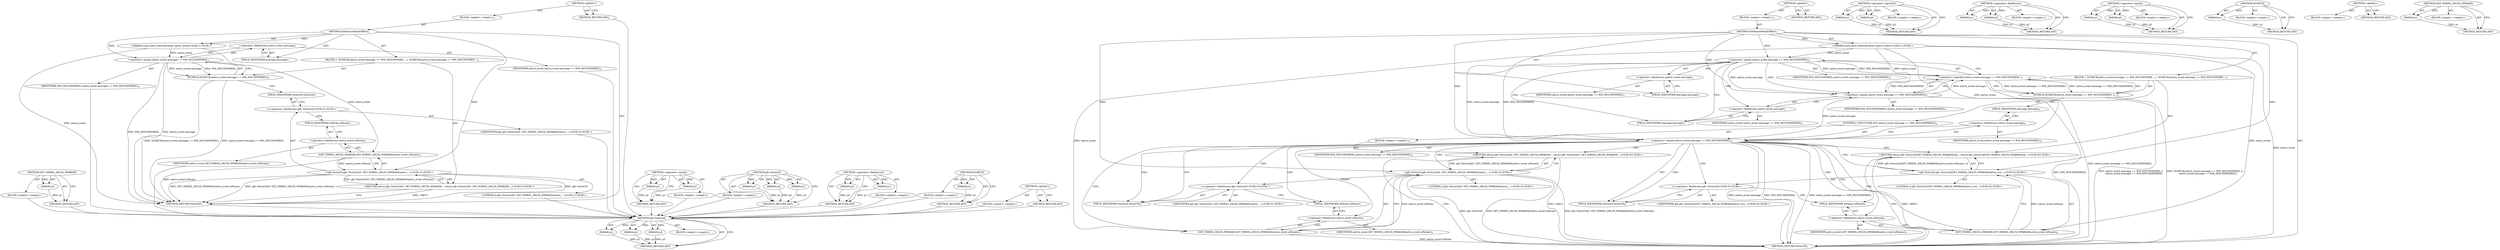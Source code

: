 digraph "GET_WHEEL_DELTA_WPARAM" {
vulnerable_68 [label=<(METHOD,GET_WHEEL_DELTA_WPARAM)>];
vulnerable_69 [label=<(PARAM,p1)>];
vulnerable_70 [label=<(BLOCK,&lt;empty&gt;,&lt;empty&gt;)>];
vulnerable_71 [label=<(METHOD_RETURN,ANY)>];
vulnerable_6 [label=<(METHOD,&lt;global&gt;)<SUB>1</SUB>>];
vulnerable_7 [label=<(BLOCK,&lt;empty&gt;,&lt;empty&gt;)<SUB>1</SUB>>];
vulnerable_8 [label=<(METHOD,GetMouseWheelOffset)<SUB>1</SUB>>];
vulnerable_9 [label="<(PARAM,const base::NativeEvent&amp; native_event)<SUB>1</SUB>>"];
vulnerable_10 [label=<(BLOCK,{
  DCHECK(native_event.message == WM_MOUSEWHEE...,{
  DCHECK(native_event.message == WM_MOUSEWHEE...)<SUB>1</SUB>>];
vulnerable_11 [label=<(DCHECK,DCHECK(native_event.message == WM_MOUSEWHEEL))<SUB>2</SUB>>];
vulnerable_12 [label=<(&lt;operator&gt;.equals,native_event.message == WM_MOUSEWHEEL)<SUB>2</SUB>>];
vulnerable_13 [label=<(&lt;operator&gt;.fieldAccess,native_event.message)<SUB>2</SUB>>];
vulnerable_14 [label=<(IDENTIFIER,native_event,native_event.message == WM_MOUSEWHEEL)<SUB>2</SUB>>];
vulnerable_15 [label=<(FIELD_IDENTIFIER,message,message)<SUB>2</SUB>>];
vulnerable_16 [label=<(IDENTIFIER,WM_MOUSEWHEEL,native_event.message == WM_MOUSEWHEEL)<SUB>2</SUB>>];
vulnerable_17 [label="<(RETURN,return gfx::Vector2d(0, GET_WHEEL_DELTA_WPARAM(...,return gfx::Vector2d(0, GET_WHEEL_DELTA_WPARAM(...)<SUB>3</SUB>>"];
vulnerable_18 [label="<(gfx.Vector2d,gfx::Vector2d(0, GET_WHEEL_DELTA_WPARAM(native_...)<SUB>3</SUB>>"];
vulnerable_19 [label="<(&lt;operator&gt;.fieldAccess,gfx::Vector2d)<SUB>3</SUB>>"];
vulnerable_20 [label="<(IDENTIFIER,gfx,gfx::Vector2d(0, GET_WHEEL_DELTA_WPARAM(native_...)<SUB>3</SUB>>"];
vulnerable_21 [label=<(FIELD_IDENTIFIER,Vector2d,Vector2d)<SUB>3</SUB>>];
vulnerable_22 [label="<(LITERAL,0,gfx::Vector2d(0, GET_WHEEL_DELTA_WPARAM(native_...)<SUB>3</SUB>>"];
vulnerable_23 [label=<(GET_WHEEL_DELTA_WPARAM,GET_WHEEL_DELTA_WPARAM(native_event.wParam))<SUB>3</SUB>>];
vulnerable_24 [label=<(&lt;operator&gt;.fieldAccess,native_event.wParam)<SUB>3</SUB>>];
vulnerable_25 [label=<(IDENTIFIER,native_event,GET_WHEEL_DELTA_WPARAM(native_event.wParam))<SUB>3</SUB>>];
vulnerable_26 [label=<(FIELD_IDENTIFIER,wParam,wParam)<SUB>3</SUB>>];
vulnerable_27 [label=<(METHOD_RETURN,Vector2d)<SUB>1</SUB>>];
vulnerable_29 [label=<(METHOD_RETURN,ANY)<SUB>1</SUB>>];
vulnerable_52 [label=<(METHOD,&lt;operator&gt;.equals)>];
vulnerable_53 [label=<(PARAM,p1)>];
vulnerable_54 [label=<(PARAM,p2)>];
vulnerable_55 [label=<(BLOCK,&lt;empty&gt;,&lt;empty&gt;)>];
vulnerable_56 [label=<(METHOD_RETURN,ANY)>];
vulnerable_62 [label=<(METHOD,gfx.Vector2d)>];
vulnerable_63 [label=<(PARAM,p1)>];
vulnerable_64 [label=<(PARAM,p2)>];
vulnerable_65 [label=<(PARAM,p3)>];
vulnerable_66 [label=<(BLOCK,&lt;empty&gt;,&lt;empty&gt;)>];
vulnerable_67 [label=<(METHOD_RETURN,ANY)>];
vulnerable_57 [label=<(METHOD,&lt;operator&gt;.fieldAccess)>];
vulnerable_58 [label=<(PARAM,p1)>];
vulnerable_59 [label=<(PARAM,p2)>];
vulnerable_60 [label=<(BLOCK,&lt;empty&gt;,&lt;empty&gt;)>];
vulnerable_61 [label=<(METHOD_RETURN,ANY)>];
vulnerable_48 [label=<(METHOD,DCHECK)>];
vulnerable_49 [label=<(PARAM,p1)>];
vulnerable_50 [label=<(BLOCK,&lt;empty&gt;,&lt;empty&gt;)>];
vulnerable_51 [label=<(METHOD_RETURN,ANY)>];
vulnerable_42 [label=<(METHOD,&lt;global&gt;)<SUB>1</SUB>>];
vulnerable_43 [label=<(BLOCK,&lt;empty&gt;,&lt;empty&gt;)>];
vulnerable_44 [label=<(METHOD_RETURN,ANY)>];
fixed_90 [label=<(METHOD,gfx.Vector2d)>];
fixed_91 [label=<(PARAM,p1)>];
fixed_92 [label=<(PARAM,p2)>];
fixed_93 [label=<(PARAM,p3)>];
fixed_94 [label=<(BLOCK,&lt;empty&gt;,&lt;empty&gt;)>];
fixed_95 [label=<(METHOD_RETURN,ANY)>];
fixed_6 [label=<(METHOD,&lt;global&gt;)<SUB>1</SUB>>];
fixed_7 [label=<(BLOCK,&lt;empty&gt;,&lt;empty&gt;)<SUB>1</SUB>>];
fixed_8 [label=<(METHOD,GetMouseWheelOffset)<SUB>1</SUB>>];
fixed_9 [label="<(PARAM,const base::NativeEvent&amp; native_event)<SUB>1</SUB>>"];
fixed_10 [label=<(BLOCK,{
  DCHECK(native_event.message == WM_MOUSEWHEE...,{
  DCHECK(native_event.message == WM_MOUSEWHEE...)<SUB>1</SUB>>];
fixed_11 [label=<(DCHECK,DCHECK(native_event.message == WM_MOUSEWHEEL ||...)<SUB>2</SUB>>];
fixed_12 [label=<(&lt;operator&gt;.logicalOr,native_event.message == WM_MOUSEWHEEL ||
      ...)<SUB>2</SUB>>];
fixed_13 [label=<(&lt;operator&gt;.equals,native_event.message == WM_MOUSEWHEEL)<SUB>2</SUB>>];
fixed_14 [label=<(&lt;operator&gt;.fieldAccess,native_event.message)<SUB>2</SUB>>];
fixed_15 [label=<(IDENTIFIER,native_event,native_event.message == WM_MOUSEWHEEL)<SUB>2</SUB>>];
fixed_16 [label=<(FIELD_IDENTIFIER,message,message)<SUB>2</SUB>>];
fixed_17 [label=<(IDENTIFIER,WM_MOUSEWHEEL,native_event.message == WM_MOUSEWHEEL)<SUB>2</SUB>>];
fixed_18 [label=<(&lt;operator&gt;.equals,native_event.message == WM_MOUSEHWHEEL)<SUB>3</SUB>>];
fixed_19 [label=<(&lt;operator&gt;.fieldAccess,native_event.message)<SUB>3</SUB>>];
fixed_20 [label=<(IDENTIFIER,native_event,native_event.message == WM_MOUSEHWHEEL)<SUB>3</SUB>>];
fixed_21 [label=<(FIELD_IDENTIFIER,message,message)<SUB>3</SUB>>];
fixed_22 [label=<(IDENTIFIER,WM_MOUSEHWHEEL,native_event.message == WM_MOUSEHWHEEL)<SUB>3</SUB>>];
fixed_23 [label=<(CONTROL_STRUCTURE,IF,if (native_event.message == WM_MOUSEWHEEL))<SUB>4</SUB>>];
fixed_24 [label=<(&lt;operator&gt;.equals,native_event.message == WM_MOUSEWHEEL)<SUB>4</SUB>>];
fixed_25 [label=<(&lt;operator&gt;.fieldAccess,native_event.message)<SUB>4</SUB>>];
fixed_26 [label=<(IDENTIFIER,native_event,native_event.message == WM_MOUSEWHEEL)<SUB>4</SUB>>];
fixed_27 [label=<(FIELD_IDENTIFIER,message,message)<SUB>4</SUB>>];
fixed_28 [label=<(IDENTIFIER,WM_MOUSEWHEEL,native_event.message == WM_MOUSEWHEEL)<SUB>4</SUB>>];
fixed_29 [label=<(BLOCK,&lt;empty&gt;,&lt;empty&gt;)<SUB>5</SUB>>];
fixed_30 [label="<(RETURN,return gfx::Vector2d(0, GET_WHEEL_DELTA_WPARAM(...,return gfx::Vector2d(0, GET_WHEEL_DELTA_WPARAM(...)<SUB>5</SUB>>"];
fixed_31 [label="<(gfx.Vector2d,gfx::Vector2d(0, GET_WHEEL_DELTA_WPARAM(native_...)<SUB>5</SUB>>"];
fixed_32 [label="<(&lt;operator&gt;.fieldAccess,gfx::Vector2d)<SUB>5</SUB>>"];
fixed_33 [label="<(IDENTIFIER,gfx,gfx::Vector2d(0, GET_WHEEL_DELTA_WPARAM(native_...)<SUB>5</SUB>>"];
fixed_34 [label=<(FIELD_IDENTIFIER,Vector2d,Vector2d)<SUB>5</SUB>>];
fixed_35 [label="<(LITERAL,0,gfx::Vector2d(0, GET_WHEEL_DELTA_WPARAM(native_...)<SUB>5</SUB>>"];
fixed_36 [label=<(GET_WHEEL_DELTA_WPARAM,GET_WHEEL_DELTA_WPARAM(native_event.wParam))<SUB>5</SUB>>];
fixed_37 [label=<(&lt;operator&gt;.fieldAccess,native_event.wParam)<SUB>5</SUB>>];
fixed_38 [label=<(IDENTIFIER,native_event,GET_WHEEL_DELTA_WPARAM(native_event.wParam))<SUB>5</SUB>>];
fixed_39 [label=<(FIELD_IDENTIFIER,wParam,wParam)<SUB>5</SUB>>];
fixed_40 [label="<(RETURN,return gfx::Vector2d(GET_WHEEL_DELTA_WPARAM(nat...,return gfx::Vector2d(GET_WHEEL_DELTA_WPARAM(nat...)<SUB>6</SUB>>"];
fixed_41 [label="<(gfx.Vector2d,gfx::Vector2d(GET_WHEEL_DELTA_WPARAM(native_eve...)<SUB>6</SUB>>"];
fixed_42 [label="<(&lt;operator&gt;.fieldAccess,gfx::Vector2d)<SUB>6</SUB>>"];
fixed_43 [label="<(IDENTIFIER,gfx,gfx::Vector2d(GET_WHEEL_DELTA_WPARAM(native_eve...)<SUB>6</SUB>>"];
fixed_44 [label=<(FIELD_IDENTIFIER,Vector2d,Vector2d)<SUB>6</SUB>>];
fixed_45 [label=<(GET_WHEEL_DELTA_WPARAM,GET_WHEEL_DELTA_WPARAM(native_event.wParam))<SUB>6</SUB>>];
fixed_46 [label=<(&lt;operator&gt;.fieldAccess,native_event.wParam)<SUB>6</SUB>>];
fixed_47 [label=<(IDENTIFIER,native_event,GET_WHEEL_DELTA_WPARAM(native_event.wParam))<SUB>6</SUB>>];
fixed_48 [label=<(FIELD_IDENTIFIER,wParam,wParam)<SUB>6</SUB>>];
fixed_49 [label="<(LITERAL,0,gfx::Vector2d(GET_WHEEL_DELTA_WPARAM(native_eve...)<SUB>6</SUB>>"];
fixed_50 [label=<(METHOD_RETURN,Vector2d)<SUB>1</SUB>>];
fixed_52 [label=<(METHOD_RETURN,ANY)<SUB>1</SUB>>];
fixed_75 [label=<(METHOD,&lt;operator&gt;.logicalOr)>];
fixed_76 [label=<(PARAM,p1)>];
fixed_77 [label=<(PARAM,p2)>];
fixed_78 [label=<(BLOCK,&lt;empty&gt;,&lt;empty&gt;)>];
fixed_79 [label=<(METHOD_RETURN,ANY)>];
fixed_85 [label=<(METHOD,&lt;operator&gt;.fieldAccess)>];
fixed_86 [label=<(PARAM,p1)>];
fixed_87 [label=<(PARAM,p2)>];
fixed_88 [label=<(BLOCK,&lt;empty&gt;,&lt;empty&gt;)>];
fixed_89 [label=<(METHOD_RETURN,ANY)>];
fixed_80 [label=<(METHOD,&lt;operator&gt;.equals)>];
fixed_81 [label=<(PARAM,p1)>];
fixed_82 [label=<(PARAM,p2)>];
fixed_83 [label=<(BLOCK,&lt;empty&gt;,&lt;empty&gt;)>];
fixed_84 [label=<(METHOD_RETURN,ANY)>];
fixed_71 [label=<(METHOD,DCHECK)>];
fixed_72 [label=<(PARAM,p1)>];
fixed_73 [label=<(BLOCK,&lt;empty&gt;,&lt;empty&gt;)>];
fixed_74 [label=<(METHOD_RETURN,ANY)>];
fixed_65 [label=<(METHOD,&lt;global&gt;)<SUB>1</SUB>>];
fixed_66 [label=<(BLOCK,&lt;empty&gt;,&lt;empty&gt;)>];
fixed_67 [label=<(METHOD_RETURN,ANY)>];
fixed_96 [label=<(METHOD,GET_WHEEL_DELTA_WPARAM)>];
fixed_97 [label=<(PARAM,p1)>];
fixed_98 [label=<(BLOCK,&lt;empty&gt;,&lt;empty&gt;)>];
fixed_99 [label=<(METHOD_RETURN,ANY)>];
vulnerable_68 -> vulnerable_69  [key=0, label="AST: "];
vulnerable_68 -> vulnerable_69  [key=1, label="DDG: "];
vulnerable_68 -> vulnerable_70  [key=0, label="AST: "];
vulnerable_68 -> vulnerable_71  [key=0, label="AST: "];
vulnerable_68 -> vulnerable_71  [key=1, label="CFG: "];
vulnerable_69 -> vulnerable_71  [key=0, label="DDG: p1"];
vulnerable_70 -> fixed_90  [key=0];
vulnerable_71 -> fixed_90  [key=0];
vulnerable_6 -> vulnerable_7  [key=0, label="AST: "];
vulnerable_6 -> vulnerable_29  [key=0, label="AST: "];
vulnerable_6 -> vulnerable_29  [key=1, label="CFG: "];
vulnerable_7 -> vulnerable_8  [key=0, label="AST: "];
vulnerable_8 -> vulnerable_9  [key=0, label="AST: "];
vulnerable_8 -> vulnerable_9  [key=1, label="DDG: "];
vulnerable_8 -> vulnerable_10  [key=0, label="AST: "];
vulnerable_8 -> vulnerable_27  [key=0, label="AST: "];
vulnerable_8 -> vulnerable_15  [key=0, label="CFG: "];
vulnerable_8 -> vulnerable_12  [key=0, label="DDG: "];
vulnerable_8 -> vulnerable_18  [key=0, label="DDG: "];
vulnerable_9 -> vulnerable_27  [key=0, label="DDG: native_event"];
vulnerable_9 -> vulnerable_12  [key=0, label="DDG: native_event"];
vulnerable_9 -> vulnerable_23  [key=0, label="DDG: native_event"];
vulnerable_10 -> vulnerable_11  [key=0, label="AST: "];
vulnerable_10 -> vulnerable_17  [key=0, label="AST: "];
vulnerable_11 -> vulnerable_12  [key=0, label="AST: "];
vulnerable_11 -> vulnerable_21  [key=0, label="CFG: "];
vulnerable_11 -> vulnerable_27  [key=0, label="DDG: native_event.message == WM_MOUSEWHEEL"];
vulnerable_11 -> vulnerable_27  [key=1, label="DDG: DCHECK(native_event.message == WM_MOUSEWHEEL)"];
vulnerable_12 -> vulnerable_13  [key=0, label="AST: "];
vulnerable_12 -> vulnerable_16  [key=0, label="AST: "];
vulnerable_12 -> vulnerable_11  [key=0, label="CFG: "];
vulnerable_12 -> vulnerable_11  [key=1, label="DDG: native_event.message"];
vulnerable_12 -> vulnerable_11  [key=2, label="DDG: WM_MOUSEWHEEL"];
vulnerable_12 -> vulnerable_27  [key=0, label="DDG: native_event.message"];
vulnerable_12 -> vulnerable_27  [key=1, label="DDG: WM_MOUSEWHEEL"];
vulnerable_13 -> vulnerable_14  [key=0, label="AST: "];
vulnerable_13 -> vulnerable_15  [key=0, label="AST: "];
vulnerable_13 -> vulnerable_12  [key=0, label="CFG: "];
vulnerable_14 -> fixed_90  [key=0];
vulnerable_15 -> vulnerable_13  [key=0, label="CFG: "];
vulnerable_16 -> fixed_90  [key=0];
vulnerable_17 -> vulnerable_18  [key=0, label="AST: "];
vulnerable_17 -> vulnerable_27  [key=0, label="CFG: "];
vulnerable_17 -> vulnerable_27  [key=1, label="DDG: &lt;RET&gt;"];
vulnerable_18 -> vulnerable_19  [key=0, label="AST: "];
vulnerable_18 -> vulnerable_22  [key=0, label="AST: "];
vulnerable_18 -> vulnerable_23  [key=0, label="AST: "];
vulnerable_18 -> vulnerable_17  [key=0, label="CFG: "];
vulnerable_18 -> vulnerable_17  [key=1, label="DDG: gfx::Vector2d(0, GET_WHEEL_DELTA_WPARAM(native_event.wParam))"];
vulnerable_18 -> vulnerable_27  [key=0, label="DDG: gfx::Vector2d"];
vulnerable_18 -> vulnerable_27  [key=1, label="DDG: GET_WHEEL_DELTA_WPARAM(native_event.wParam)"];
vulnerable_18 -> vulnerable_27  [key=2, label="DDG: gfx::Vector2d(0, GET_WHEEL_DELTA_WPARAM(native_event.wParam))"];
vulnerable_19 -> vulnerable_20  [key=0, label="AST: "];
vulnerable_19 -> vulnerable_21  [key=0, label="AST: "];
vulnerable_19 -> vulnerable_26  [key=0, label="CFG: "];
vulnerable_20 -> fixed_90  [key=0];
vulnerable_21 -> vulnerable_19  [key=0, label="CFG: "];
vulnerable_22 -> fixed_90  [key=0];
vulnerable_23 -> vulnerable_24  [key=0, label="AST: "];
vulnerable_23 -> vulnerable_18  [key=0, label="CFG: "];
vulnerable_23 -> vulnerable_18  [key=1, label="DDG: native_event.wParam"];
vulnerable_23 -> vulnerable_27  [key=0, label="DDG: native_event.wParam"];
vulnerable_24 -> vulnerable_25  [key=0, label="AST: "];
vulnerable_24 -> vulnerable_26  [key=0, label="AST: "];
vulnerable_24 -> vulnerable_23  [key=0, label="CFG: "];
vulnerable_25 -> fixed_90  [key=0];
vulnerable_26 -> vulnerable_24  [key=0, label="CFG: "];
vulnerable_27 -> fixed_90  [key=0];
vulnerable_29 -> fixed_90  [key=0];
vulnerable_52 -> vulnerable_53  [key=0, label="AST: "];
vulnerable_52 -> vulnerable_53  [key=1, label="DDG: "];
vulnerable_52 -> vulnerable_55  [key=0, label="AST: "];
vulnerable_52 -> vulnerable_54  [key=0, label="AST: "];
vulnerable_52 -> vulnerable_54  [key=1, label="DDG: "];
vulnerable_52 -> vulnerable_56  [key=0, label="AST: "];
vulnerable_52 -> vulnerable_56  [key=1, label="CFG: "];
vulnerable_53 -> vulnerable_56  [key=0, label="DDG: p1"];
vulnerable_54 -> vulnerable_56  [key=0, label="DDG: p2"];
vulnerable_55 -> fixed_90  [key=0];
vulnerable_56 -> fixed_90  [key=0];
vulnerable_62 -> vulnerable_63  [key=0, label="AST: "];
vulnerable_62 -> vulnerable_63  [key=1, label="DDG: "];
vulnerable_62 -> vulnerable_66  [key=0, label="AST: "];
vulnerable_62 -> vulnerable_64  [key=0, label="AST: "];
vulnerable_62 -> vulnerable_64  [key=1, label="DDG: "];
vulnerable_62 -> vulnerable_67  [key=0, label="AST: "];
vulnerable_62 -> vulnerable_67  [key=1, label="CFG: "];
vulnerable_62 -> vulnerable_65  [key=0, label="AST: "];
vulnerable_62 -> vulnerable_65  [key=1, label="DDG: "];
vulnerable_63 -> vulnerable_67  [key=0, label="DDG: p1"];
vulnerable_64 -> vulnerable_67  [key=0, label="DDG: p2"];
vulnerable_65 -> vulnerable_67  [key=0, label="DDG: p3"];
vulnerable_66 -> fixed_90  [key=0];
vulnerable_67 -> fixed_90  [key=0];
vulnerable_57 -> vulnerable_58  [key=0, label="AST: "];
vulnerable_57 -> vulnerable_58  [key=1, label="DDG: "];
vulnerable_57 -> vulnerable_60  [key=0, label="AST: "];
vulnerable_57 -> vulnerable_59  [key=0, label="AST: "];
vulnerable_57 -> vulnerable_59  [key=1, label="DDG: "];
vulnerable_57 -> vulnerable_61  [key=0, label="AST: "];
vulnerable_57 -> vulnerable_61  [key=1, label="CFG: "];
vulnerable_58 -> vulnerable_61  [key=0, label="DDG: p1"];
vulnerable_59 -> vulnerable_61  [key=0, label="DDG: p2"];
vulnerable_60 -> fixed_90  [key=0];
vulnerable_61 -> fixed_90  [key=0];
vulnerable_48 -> vulnerable_49  [key=0, label="AST: "];
vulnerable_48 -> vulnerable_49  [key=1, label="DDG: "];
vulnerable_48 -> vulnerable_50  [key=0, label="AST: "];
vulnerable_48 -> vulnerable_51  [key=0, label="AST: "];
vulnerable_48 -> vulnerable_51  [key=1, label="CFG: "];
vulnerable_49 -> vulnerable_51  [key=0, label="DDG: p1"];
vulnerable_50 -> fixed_90  [key=0];
vulnerable_51 -> fixed_90  [key=0];
vulnerable_42 -> vulnerable_43  [key=0, label="AST: "];
vulnerable_42 -> vulnerable_44  [key=0, label="AST: "];
vulnerable_42 -> vulnerable_44  [key=1, label="CFG: "];
vulnerable_43 -> fixed_90  [key=0];
vulnerable_44 -> fixed_90  [key=0];
fixed_90 -> fixed_91  [key=0, label="AST: "];
fixed_90 -> fixed_91  [key=1, label="DDG: "];
fixed_90 -> fixed_94  [key=0, label="AST: "];
fixed_90 -> fixed_92  [key=0, label="AST: "];
fixed_90 -> fixed_92  [key=1, label="DDG: "];
fixed_90 -> fixed_95  [key=0, label="AST: "];
fixed_90 -> fixed_95  [key=1, label="CFG: "];
fixed_90 -> fixed_93  [key=0, label="AST: "];
fixed_90 -> fixed_93  [key=1, label="DDG: "];
fixed_91 -> fixed_95  [key=0, label="DDG: p1"];
fixed_92 -> fixed_95  [key=0, label="DDG: p2"];
fixed_93 -> fixed_95  [key=0, label="DDG: p3"];
fixed_6 -> fixed_7  [key=0, label="AST: "];
fixed_6 -> fixed_52  [key=0, label="AST: "];
fixed_6 -> fixed_52  [key=1, label="CFG: "];
fixed_7 -> fixed_8  [key=0, label="AST: "];
fixed_8 -> fixed_9  [key=0, label="AST: "];
fixed_8 -> fixed_9  [key=1, label="DDG: "];
fixed_8 -> fixed_10  [key=0, label="AST: "];
fixed_8 -> fixed_50  [key=0, label="AST: "];
fixed_8 -> fixed_16  [key=0, label="CFG: "];
fixed_8 -> fixed_24  [key=0, label="DDG: "];
fixed_8 -> fixed_41  [key=0, label="DDG: "];
fixed_8 -> fixed_13  [key=0, label="DDG: "];
fixed_8 -> fixed_18  [key=0, label="DDG: "];
fixed_8 -> fixed_31  [key=0, label="DDG: "];
fixed_9 -> fixed_50  [key=0, label="DDG: native_event"];
fixed_9 -> fixed_24  [key=0, label="DDG: native_event"];
fixed_9 -> fixed_13  [key=0, label="DDG: native_event"];
fixed_9 -> fixed_18  [key=0, label="DDG: native_event"];
fixed_9 -> fixed_45  [key=0, label="DDG: native_event"];
fixed_9 -> fixed_36  [key=0, label="DDG: native_event"];
fixed_10 -> fixed_11  [key=0, label="AST: "];
fixed_10 -> fixed_23  [key=0, label="AST: "];
fixed_10 -> fixed_40  [key=0, label="AST: "];
fixed_11 -> fixed_12  [key=0, label="AST: "];
fixed_11 -> fixed_27  [key=0, label="CFG: "];
fixed_11 -> fixed_50  [key=0, label="DDG: native_event.message == WM_MOUSEWHEEL ||
         native_event.message == WM_MOUSEHWHEEL"];
fixed_11 -> fixed_50  [key=1, label="DDG: DCHECK(native_event.message == WM_MOUSEWHEEL ||
         native_event.message == WM_MOUSEHWHEEL)"];
fixed_12 -> fixed_13  [key=0, label="AST: "];
fixed_12 -> fixed_18  [key=0, label="AST: "];
fixed_12 -> fixed_11  [key=0, label="CFG: "];
fixed_12 -> fixed_11  [key=1, label="DDG: native_event.message == WM_MOUSEWHEEL"];
fixed_12 -> fixed_11  [key=2, label="DDG: native_event.message == WM_MOUSEHWHEEL"];
fixed_12 -> fixed_50  [key=0, label="DDG: native_event.message == WM_MOUSEHWHEEL"];
fixed_13 -> fixed_14  [key=0, label="AST: "];
fixed_13 -> fixed_17  [key=0, label="AST: "];
fixed_13 -> fixed_12  [key=0, label="CFG: "];
fixed_13 -> fixed_12  [key=1, label="DDG: native_event.message"];
fixed_13 -> fixed_12  [key=2, label="DDG: WM_MOUSEWHEEL"];
fixed_13 -> fixed_21  [key=0, label="CFG: "];
fixed_13 -> fixed_21  [key=1, label="CDG: "];
fixed_13 -> fixed_24  [key=0, label="DDG: native_event.message"];
fixed_13 -> fixed_24  [key=1, label="DDG: WM_MOUSEWHEEL"];
fixed_13 -> fixed_18  [key=0, label="DDG: native_event.message"];
fixed_13 -> fixed_18  [key=1, label="CDG: "];
fixed_13 -> fixed_19  [key=0, label="CDG: "];
fixed_14 -> fixed_15  [key=0, label="AST: "];
fixed_14 -> fixed_16  [key=0, label="AST: "];
fixed_14 -> fixed_13  [key=0, label="CFG: "];
fixed_16 -> fixed_14  [key=0, label="CFG: "];
fixed_18 -> fixed_19  [key=0, label="AST: "];
fixed_18 -> fixed_22  [key=0, label="AST: "];
fixed_18 -> fixed_12  [key=0, label="CFG: "];
fixed_18 -> fixed_12  [key=1, label="DDG: native_event.message"];
fixed_18 -> fixed_12  [key=2, label="DDG: WM_MOUSEHWHEEL"];
fixed_18 -> fixed_50  [key=0, label="DDG: WM_MOUSEHWHEEL"];
fixed_18 -> fixed_24  [key=0, label="DDG: native_event.message"];
fixed_19 -> fixed_20  [key=0, label="AST: "];
fixed_19 -> fixed_21  [key=0, label="AST: "];
fixed_19 -> fixed_18  [key=0, label="CFG: "];
fixed_21 -> fixed_19  [key=0, label="CFG: "];
fixed_23 -> fixed_24  [key=0, label="AST: "];
fixed_23 -> fixed_29  [key=0, label="AST: "];
fixed_24 -> fixed_25  [key=0, label="AST: "];
fixed_24 -> fixed_28  [key=0, label="AST: "];
fixed_24 -> fixed_34  [key=0, label="CFG: "];
fixed_24 -> fixed_34  [key=1, label="CDG: "];
fixed_24 -> fixed_44  [key=0, label="CFG: "];
fixed_24 -> fixed_44  [key=1, label="CDG: "];
fixed_24 -> fixed_50  [key=0, label="DDG: native_event.message"];
fixed_24 -> fixed_50  [key=1, label="DDG: WM_MOUSEWHEEL"];
fixed_24 -> fixed_50  [key=2, label="DDG: native_event.message == WM_MOUSEWHEEL"];
fixed_24 -> fixed_30  [key=0, label="CDG: "];
fixed_24 -> fixed_48  [key=0, label="CDG: "];
fixed_24 -> fixed_32  [key=0, label="CDG: "];
fixed_24 -> fixed_42  [key=0, label="CDG: "];
fixed_24 -> fixed_36  [key=0, label="CDG: "];
fixed_24 -> fixed_37  [key=0, label="CDG: "];
fixed_24 -> fixed_46  [key=0, label="CDG: "];
fixed_24 -> fixed_41  [key=0, label="CDG: "];
fixed_24 -> fixed_45  [key=0, label="CDG: "];
fixed_24 -> fixed_40  [key=0, label="CDG: "];
fixed_24 -> fixed_39  [key=0, label="CDG: "];
fixed_24 -> fixed_31  [key=0, label="CDG: "];
fixed_25 -> fixed_26  [key=0, label="AST: "];
fixed_25 -> fixed_27  [key=0, label="AST: "];
fixed_25 -> fixed_24  [key=0, label="CFG: "];
fixed_27 -> fixed_25  [key=0, label="CFG: "];
fixed_29 -> fixed_30  [key=0, label="AST: "];
fixed_30 -> fixed_31  [key=0, label="AST: "];
fixed_30 -> fixed_50  [key=0, label="CFG: "];
fixed_30 -> fixed_50  [key=1, label="DDG: &lt;RET&gt;"];
fixed_31 -> fixed_32  [key=0, label="AST: "];
fixed_31 -> fixed_35  [key=0, label="AST: "];
fixed_31 -> fixed_36  [key=0, label="AST: "];
fixed_31 -> fixed_30  [key=0, label="CFG: "];
fixed_31 -> fixed_30  [key=1, label="DDG: gfx::Vector2d(0, GET_WHEEL_DELTA_WPARAM(native_event.wParam))"];
fixed_31 -> fixed_50  [key=0, label="DDG: gfx::Vector2d"];
fixed_31 -> fixed_50  [key=1, label="DDG: GET_WHEEL_DELTA_WPARAM(native_event.wParam)"];
fixed_31 -> fixed_50  [key=2, label="DDG: gfx::Vector2d(0, GET_WHEEL_DELTA_WPARAM(native_event.wParam))"];
fixed_32 -> fixed_33  [key=0, label="AST: "];
fixed_32 -> fixed_34  [key=0, label="AST: "];
fixed_32 -> fixed_39  [key=0, label="CFG: "];
fixed_34 -> fixed_32  [key=0, label="CFG: "];
fixed_36 -> fixed_37  [key=0, label="AST: "];
fixed_36 -> fixed_31  [key=0, label="CFG: "];
fixed_36 -> fixed_31  [key=1, label="DDG: native_event.wParam"];
fixed_36 -> fixed_50  [key=0, label="DDG: native_event.wParam"];
fixed_37 -> fixed_38  [key=0, label="AST: "];
fixed_37 -> fixed_39  [key=0, label="AST: "];
fixed_37 -> fixed_36  [key=0, label="CFG: "];
fixed_39 -> fixed_37  [key=0, label="CFG: "];
fixed_40 -> fixed_41  [key=0, label="AST: "];
fixed_40 -> fixed_50  [key=0, label="CFG: "];
fixed_40 -> fixed_50  [key=1, label="DDG: &lt;RET&gt;"];
fixed_41 -> fixed_42  [key=0, label="AST: "];
fixed_41 -> fixed_45  [key=0, label="AST: "];
fixed_41 -> fixed_49  [key=0, label="AST: "];
fixed_41 -> fixed_40  [key=0, label="CFG: "];
fixed_41 -> fixed_40  [key=1, label="DDG: gfx::Vector2d(GET_WHEEL_DELTA_WPARAM(native_event.wParam), 0)"];
fixed_42 -> fixed_43  [key=0, label="AST: "];
fixed_42 -> fixed_44  [key=0, label="AST: "];
fixed_42 -> fixed_48  [key=0, label="CFG: "];
fixed_44 -> fixed_42  [key=0, label="CFG: "];
fixed_45 -> fixed_46  [key=0, label="AST: "];
fixed_45 -> fixed_41  [key=0, label="CFG: "];
fixed_45 -> fixed_41  [key=1, label="DDG: native_event.wParam"];
fixed_46 -> fixed_47  [key=0, label="AST: "];
fixed_46 -> fixed_48  [key=0, label="AST: "];
fixed_46 -> fixed_45  [key=0, label="CFG: "];
fixed_48 -> fixed_46  [key=0, label="CFG: "];
fixed_75 -> fixed_76  [key=0, label="AST: "];
fixed_75 -> fixed_76  [key=1, label="DDG: "];
fixed_75 -> fixed_78  [key=0, label="AST: "];
fixed_75 -> fixed_77  [key=0, label="AST: "];
fixed_75 -> fixed_77  [key=1, label="DDG: "];
fixed_75 -> fixed_79  [key=0, label="AST: "];
fixed_75 -> fixed_79  [key=1, label="CFG: "];
fixed_76 -> fixed_79  [key=0, label="DDG: p1"];
fixed_77 -> fixed_79  [key=0, label="DDG: p2"];
fixed_85 -> fixed_86  [key=0, label="AST: "];
fixed_85 -> fixed_86  [key=1, label="DDG: "];
fixed_85 -> fixed_88  [key=0, label="AST: "];
fixed_85 -> fixed_87  [key=0, label="AST: "];
fixed_85 -> fixed_87  [key=1, label="DDG: "];
fixed_85 -> fixed_89  [key=0, label="AST: "];
fixed_85 -> fixed_89  [key=1, label="CFG: "];
fixed_86 -> fixed_89  [key=0, label="DDG: p1"];
fixed_87 -> fixed_89  [key=0, label="DDG: p2"];
fixed_80 -> fixed_81  [key=0, label="AST: "];
fixed_80 -> fixed_81  [key=1, label="DDG: "];
fixed_80 -> fixed_83  [key=0, label="AST: "];
fixed_80 -> fixed_82  [key=0, label="AST: "];
fixed_80 -> fixed_82  [key=1, label="DDG: "];
fixed_80 -> fixed_84  [key=0, label="AST: "];
fixed_80 -> fixed_84  [key=1, label="CFG: "];
fixed_81 -> fixed_84  [key=0, label="DDG: p1"];
fixed_82 -> fixed_84  [key=0, label="DDG: p2"];
fixed_71 -> fixed_72  [key=0, label="AST: "];
fixed_71 -> fixed_72  [key=1, label="DDG: "];
fixed_71 -> fixed_73  [key=0, label="AST: "];
fixed_71 -> fixed_74  [key=0, label="AST: "];
fixed_71 -> fixed_74  [key=1, label="CFG: "];
fixed_72 -> fixed_74  [key=0, label="DDG: p1"];
fixed_65 -> fixed_66  [key=0, label="AST: "];
fixed_65 -> fixed_67  [key=0, label="AST: "];
fixed_65 -> fixed_67  [key=1, label="CFG: "];
fixed_96 -> fixed_97  [key=0, label="AST: "];
fixed_96 -> fixed_97  [key=1, label="DDG: "];
fixed_96 -> fixed_98  [key=0, label="AST: "];
fixed_96 -> fixed_99  [key=0, label="AST: "];
fixed_96 -> fixed_99  [key=1, label="CFG: "];
fixed_97 -> fixed_99  [key=0, label="DDG: p1"];
}
